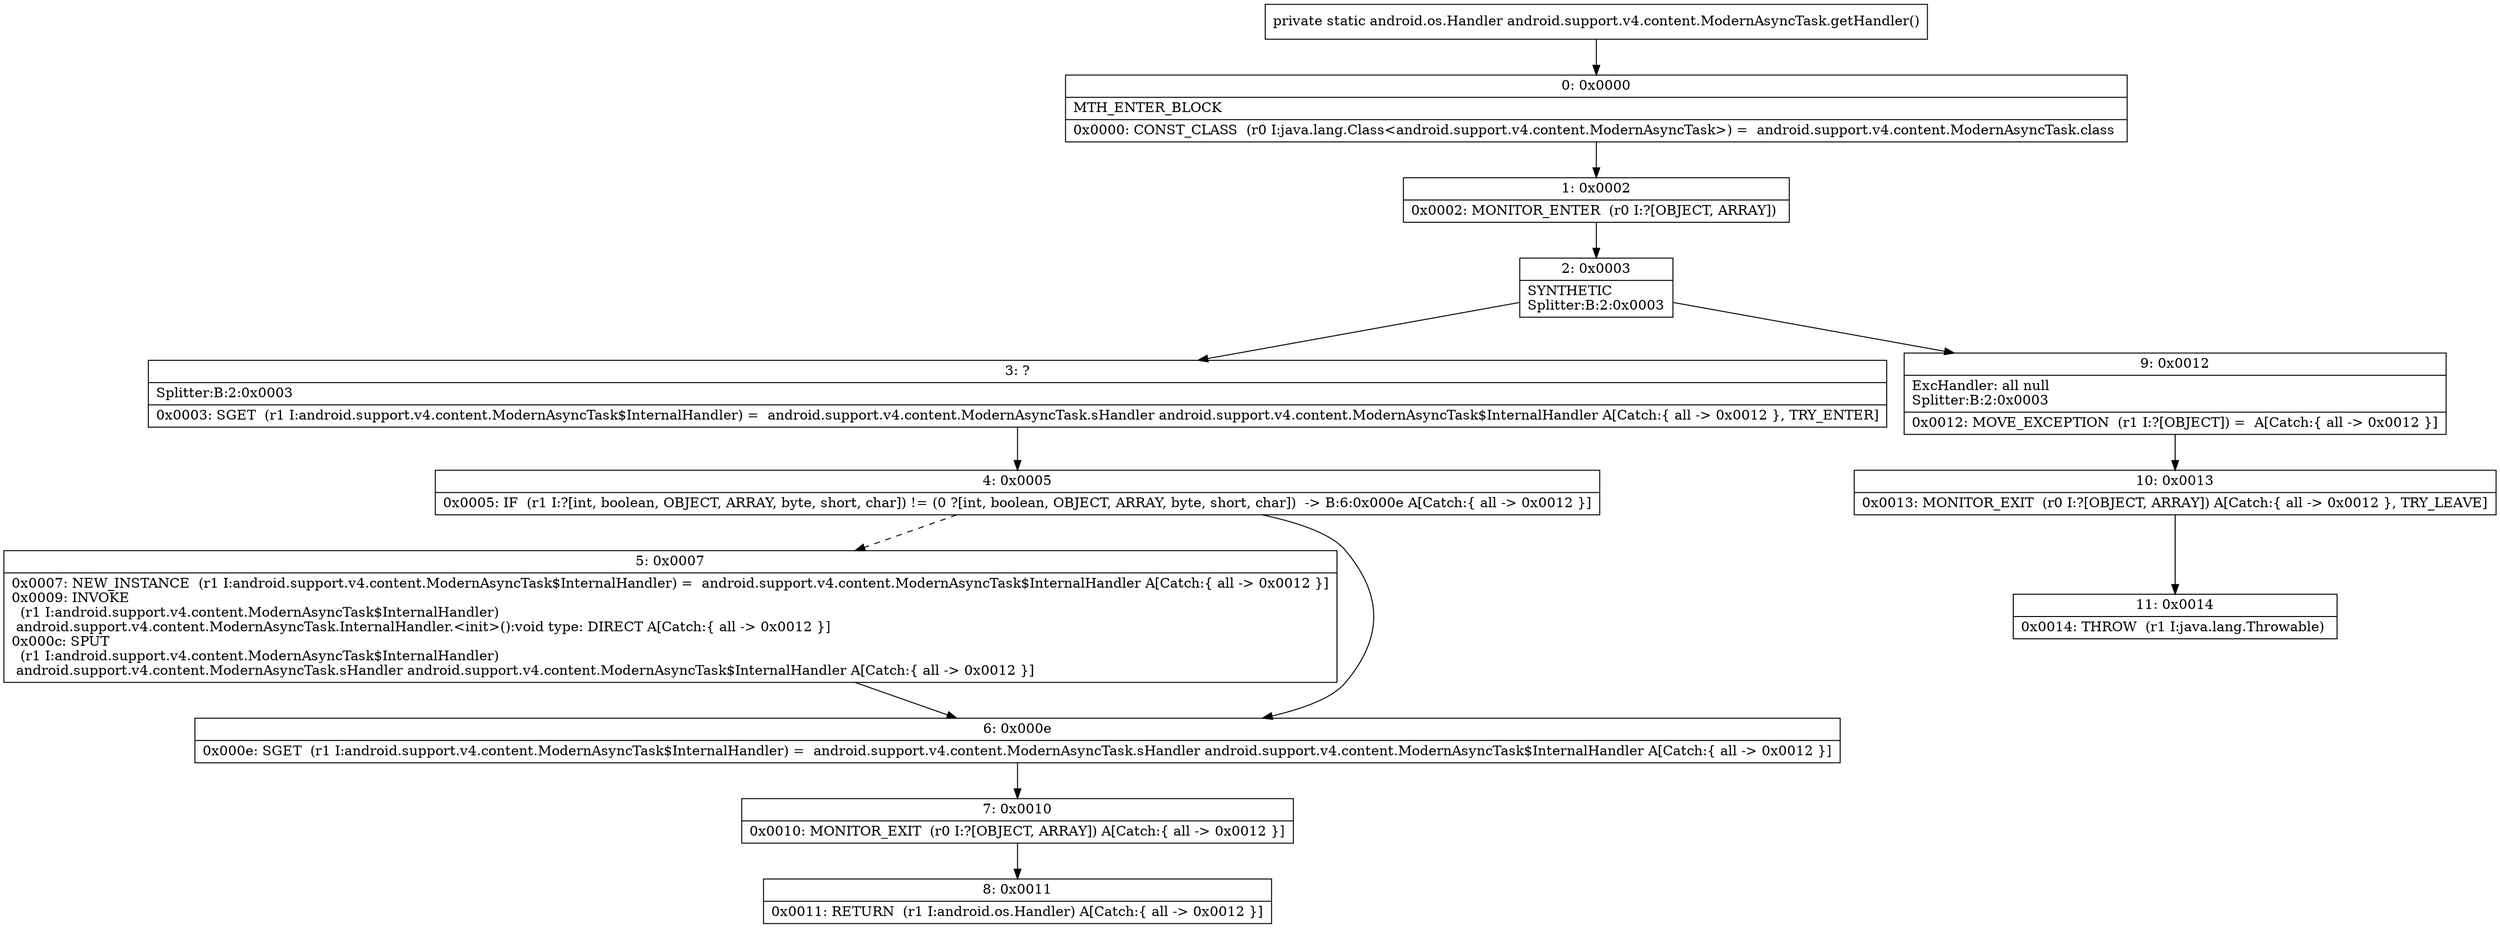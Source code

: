 digraph "CFG forandroid.support.v4.content.ModernAsyncTask.getHandler()Landroid\/os\/Handler;" {
Node_0 [shape=record,label="{0\:\ 0x0000|MTH_ENTER_BLOCK\l|0x0000: CONST_CLASS  (r0 I:java.lang.Class\<android.support.v4.content.ModernAsyncTask\>) =  android.support.v4.content.ModernAsyncTask.class \l}"];
Node_1 [shape=record,label="{1\:\ 0x0002|0x0002: MONITOR_ENTER  (r0 I:?[OBJECT, ARRAY]) \l}"];
Node_2 [shape=record,label="{2\:\ 0x0003|SYNTHETIC\lSplitter:B:2:0x0003\l}"];
Node_3 [shape=record,label="{3\:\ ?|Splitter:B:2:0x0003\l|0x0003: SGET  (r1 I:android.support.v4.content.ModernAsyncTask$InternalHandler) =  android.support.v4.content.ModernAsyncTask.sHandler android.support.v4.content.ModernAsyncTask$InternalHandler A[Catch:\{ all \-\> 0x0012 \}, TRY_ENTER]\l}"];
Node_4 [shape=record,label="{4\:\ 0x0005|0x0005: IF  (r1 I:?[int, boolean, OBJECT, ARRAY, byte, short, char]) != (0 ?[int, boolean, OBJECT, ARRAY, byte, short, char])  \-\> B:6:0x000e A[Catch:\{ all \-\> 0x0012 \}]\l}"];
Node_5 [shape=record,label="{5\:\ 0x0007|0x0007: NEW_INSTANCE  (r1 I:android.support.v4.content.ModernAsyncTask$InternalHandler) =  android.support.v4.content.ModernAsyncTask$InternalHandler A[Catch:\{ all \-\> 0x0012 \}]\l0x0009: INVOKE  \l  (r1 I:android.support.v4.content.ModernAsyncTask$InternalHandler)\l android.support.v4.content.ModernAsyncTask.InternalHandler.\<init\>():void type: DIRECT A[Catch:\{ all \-\> 0x0012 \}]\l0x000c: SPUT  \l  (r1 I:android.support.v4.content.ModernAsyncTask$InternalHandler)\l android.support.v4.content.ModernAsyncTask.sHandler android.support.v4.content.ModernAsyncTask$InternalHandler A[Catch:\{ all \-\> 0x0012 \}]\l}"];
Node_6 [shape=record,label="{6\:\ 0x000e|0x000e: SGET  (r1 I:android.support.v4.content.ModernAsyncTask$InternalHandler) =  android.support.v4.content.ModernAsyncTask.sHandler android.support.v4.content.ModernAsyncTask$InternalHandler A[Catch:\{ all \-\> 0x0012 \}]\l}"];
Node_7 [shape=record,label="{7\:\ 0x0010|0x0010: MONITOR_EXIT  (r0 I:?[OBJECT, ARRAY]) A[Catch:\{ all \-\> 0x0012 \}]\l}"];
Node_8 [shape=record,label="{8\:\ 0x0011|0x0011: RETURN  (r1 I:android.os.Handler) A[Catch:\{ all \-\> 0x0012 \}]\l}"];
Node_9 [shape=record,label="{9\:\ 0x0012|ExcHandler: all null\lSplitter:B:2:0x0003\l|0x0012: MOVE_EXCEPTION  (r1 I:?[OBJECT]) =  A[Catch:\{ all \-\> 0x0012 \}]\l}"];
Node_10 [shape=record,label="{10\:\ 0x0013|0x0013: MONITOR_EXIT  (r0 I:?[OBJECT, ARRAY]) A[Catch:\{ all \-\> 0x0012 \}, TRY_LEAVE]\l}"];
Node_11 [shape=record,label="{11\:\ 0x0014|0x0014: THROW  (r1 I:java.lang.Throwable) \l}"];
MethodNode[shape=record,label="{private static android.os.Handler android.support.v4.content.ModernAsyncTask.getHandler() }"];
MethodNode -> Node_0;
Node_0 -> Node_1;
Node_1 -> Node_2;
Node_2 -> Node_3;
Node_2 -> Node_9;
Node_3 -> Node_4;
Node_4 -> Node_5[style=dashed];
Node_4 -> Node_6;
Node_5 -> Node_6;
Node_6 -> Node_7;
Node_7 -> Node_8;
Node_9 -> Node_10;
Node_10 -> Node_11;
}

